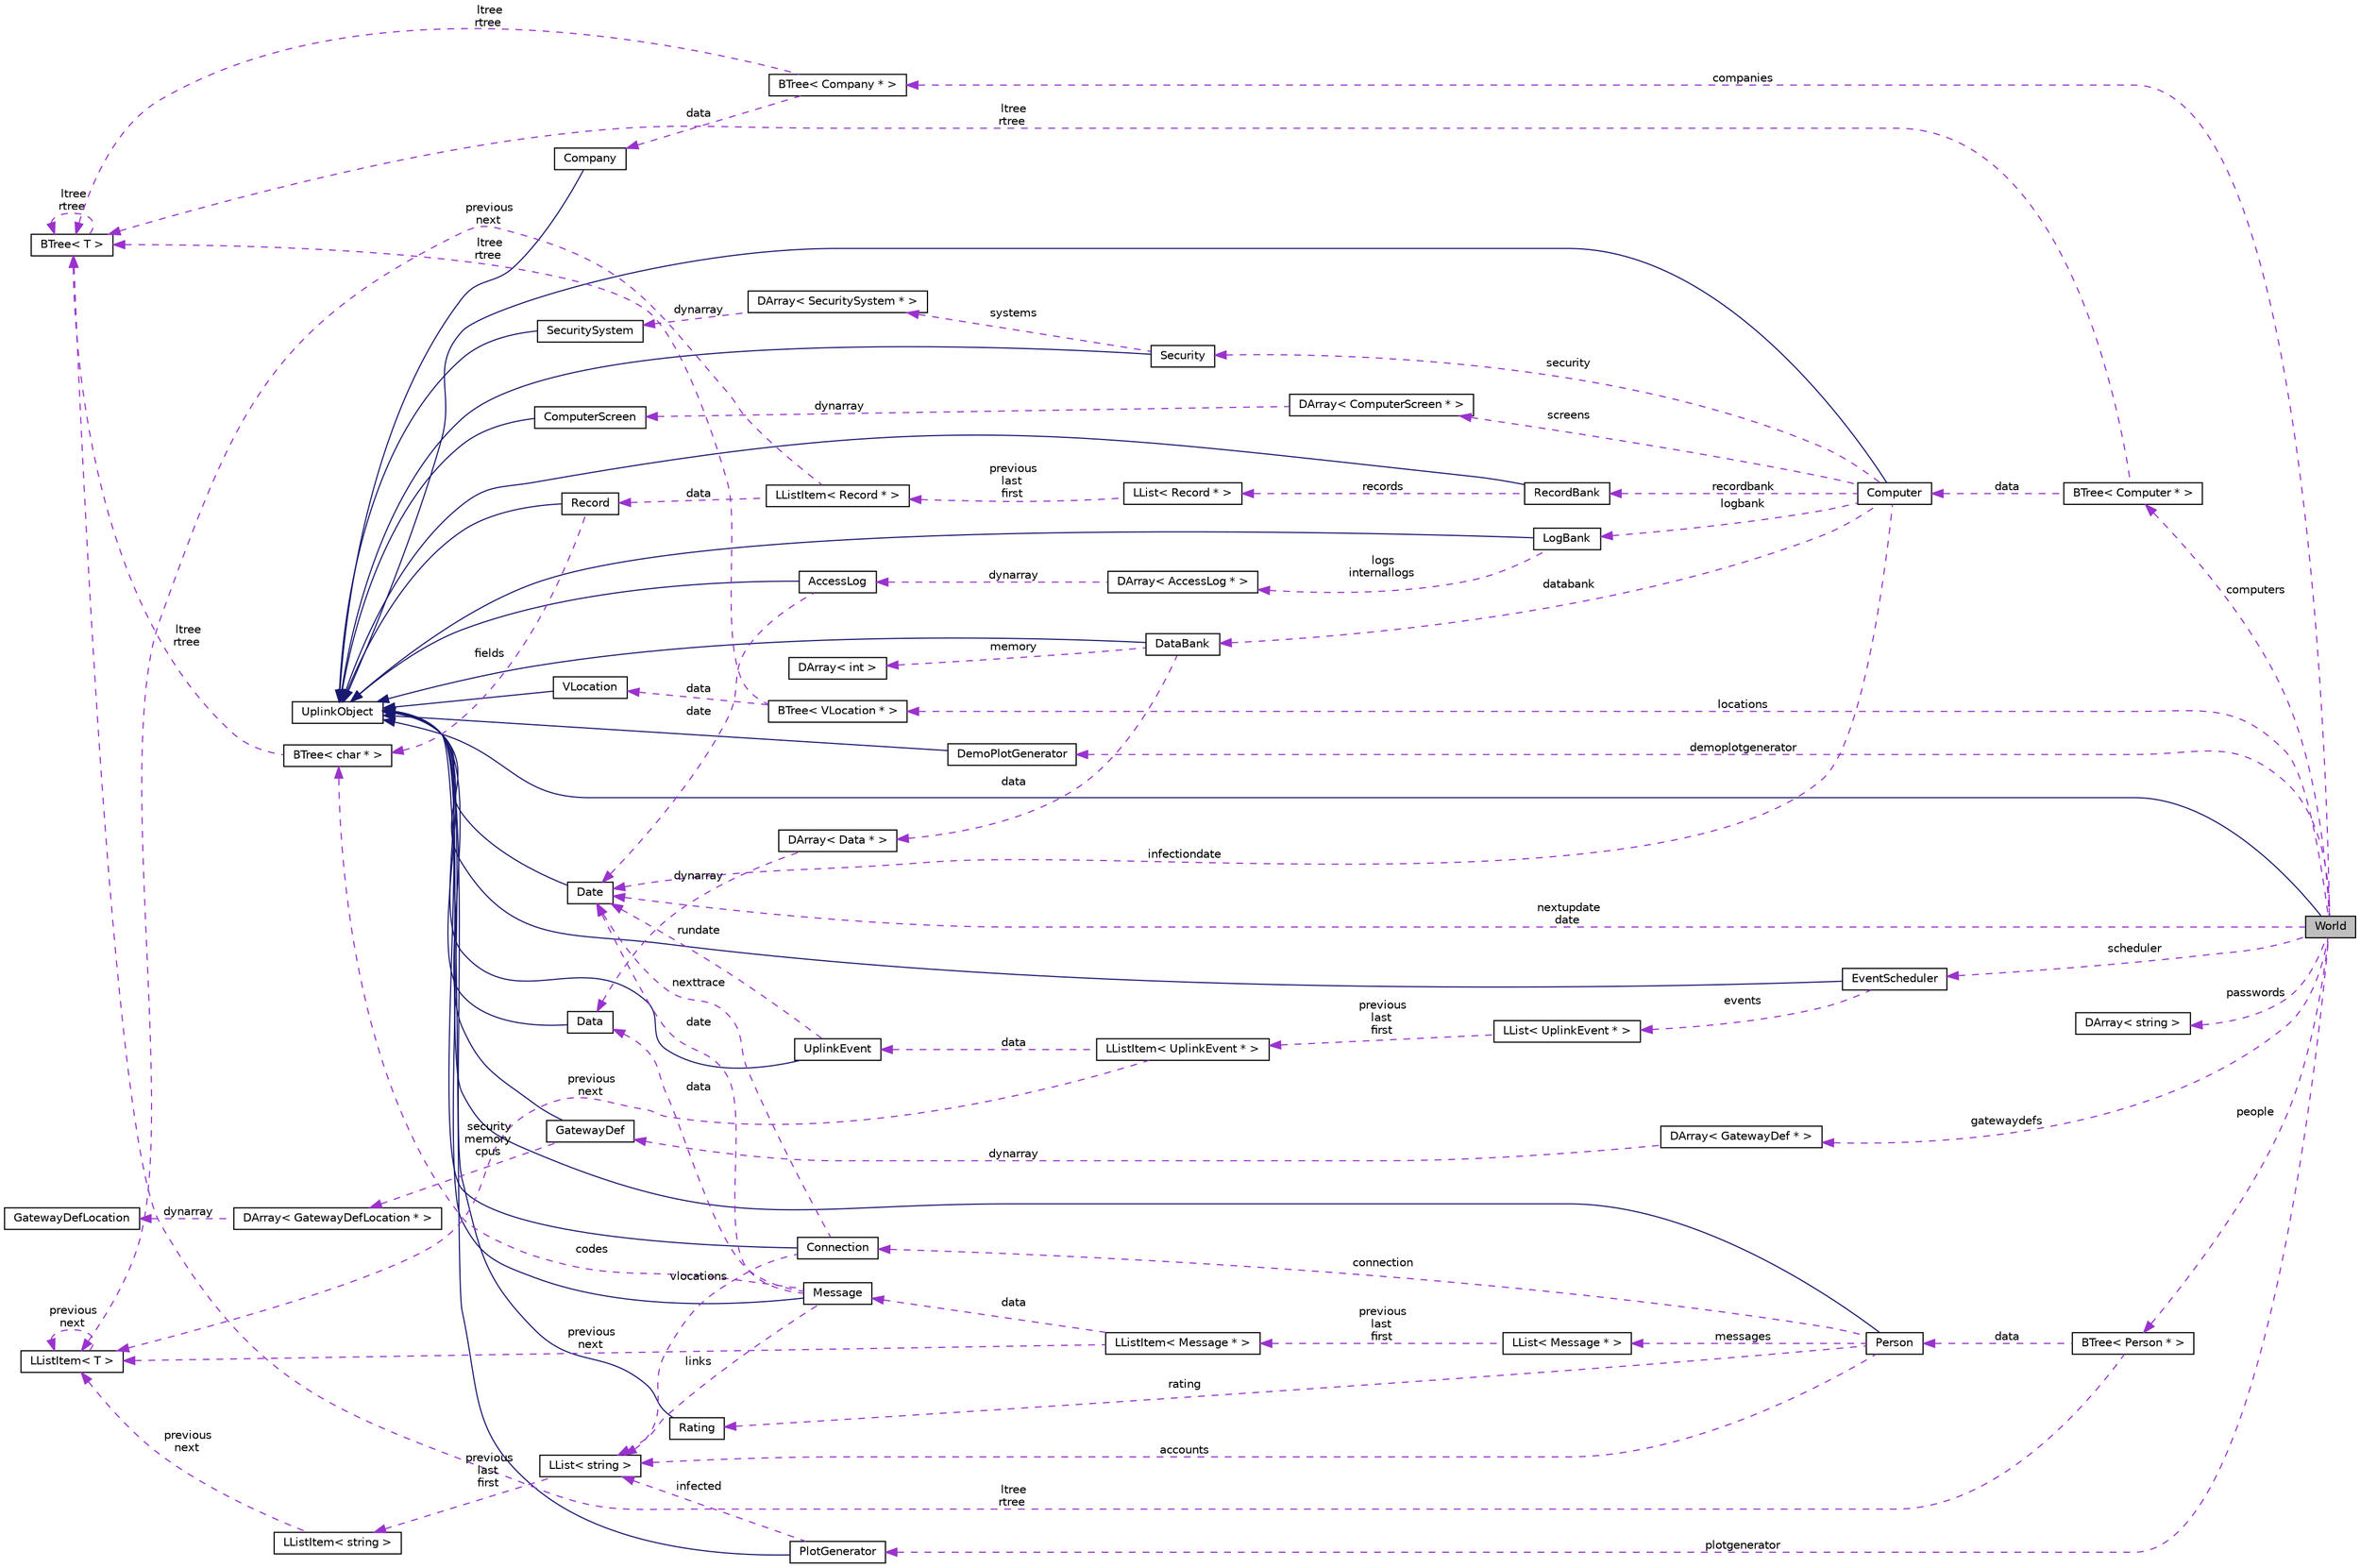 digraph "World"
{
 // LATEX_PDF_SIZE
  edge [fontname="Helvetica",fontsize="10",labelfontname="Helvetica",labelfontsize="10"];
  node [fontname="Helvetica",fontsize="10",shape=record];
  rankdir="LR";
  Node1 [label="World",height=0.2,width=0.4,color="black", fillcolor="grey75", style="filled", fontcolor="black",tooltip=" "];
  Node2 -> Node1 [dir="back",color="midnightblue",fontsize="10",style="solid",fontname="Helvetica"];
  Node2 [label="UplinkObject",height=0.2,width=0.4,color="black", fillcolor="white", style="filled",URL="$classUplinkObject.html",tooltip="UplinkObject base class."];
  Node3 -> Node1 [dir="back",color="darkorchid3",fontsize="10",style="dashed",label=" computers" ,fontname="Helvetica"];
  Node3 [label="BTree\< Computer * \>",height=0.2,width=0.4,color="black", fillcolor="white", style="filled",URL="$classBTree.html",tooltip=" "];
  Node4 -> Node3 [dir="back",color="darkorchid3",fontsize="10",style="dashed",label=" data" ,fontname="Helvetica"];
  Node4 [label="Computer",height=0.2,width=0.4,color="black", fillcolor="white", style="filled",URL="$classComputer.html",tooltip="Computer class object."];
  Node2 -> Node4 [dir="back",color="midnightblue",fontsize="10",style="solid",fontname="Helvetica"];
  Node5 -> Node4 [dir="back",color="darkorchid3",fontsize="10",style="dashed",label=" logbank" ,fontname="Helvetica"];
  Node5 [label="LogBank",height=0.2,width=0.4,color="black", fillcolor="white", style="filled",URL="$classLogBank.html",tooltip=" "];
  Node2 -> Node5 [dir="back",color="midnightblue",fontsize="10",style="solid",fontname="Helvetica"];
  Node6 -> Node5 [dir="back",color="darkorchid3",fontsize="10",style="dashed",label=" logs\ninternallogs" ,fontname="Helvetica"];
  Node6 [label="DArray\< AccessLog * \>",height=0.2,width=0.4,color="black", fillcolor="white", style="filled",URL="$classDArray.html",tooltip=" "];
  Node7 -> Node6 [dir="back",color="darkorchid3",fontsize="10",style="dashed",label=" dynarray" ,fontname="Helvetica"];
  Node7 [label="AccessLog",height=0.2,width=0.4,color="black", fillcolor="white", style="filled",URL="$classAccessLog.html",tooltip=" "];
  Node2 -> Node7 [dir="back",color="midnightblue",fontsize="10",style="solid",fontname="Helvetica"];
  Node8 -> Node7 [dir="back",color="darkorchid3",fontsize="10",style="dashed",label=" date" ,fontname="Helvetica"];
  Node8 [label="Date",height=0.2,width=0.4,color="black", fillcolor="white", style="filled",URL="$classDate.html",tooltip=" "];
  Node2 -> Node8 [dir="back",color="midnightblue",fontsize="10",style="solid",fontname="Helvetica"];
  Node9 -> Node4 [dir="back",color="darkorchid3",fontsize="10",style="dashed",label=" recordbank" ,fontname="Helvetica"];
  Node9 [label="RecordBank",height=0.2,width=0.4,color="black", fillcolor="white", style="filled",URL="$classRecordBank.html",tooltip=" "];
  Node2 -> Node9 [dir="back",color="midnightblue",fontsize="10",style="solid",fontname="Helvetica"];
  Node10 -> Node9 [dir="back",color="darkorchid3",fontsize="10",style="dashed",label=" records" ,fontname="Helvetica"];
  Node10 [label="LList\< Record * \>",height=0.2,width=0.4,color="black", fillcolor="white", style="filled",URL="$classLList.html",tooltip=" "];
  Node11 -> Node10 [dir="back",color="darkorchid3",fontsize="10",style="dashed",label=" previous\nlast\nfirst" ,fontname="Helvetica"];
  Node11 [label="LListItem\< Record * \>",height=0.2,width=0.4,color="black", fillcolor="white", style="filled",URL="$classLListItem.html",tooltip=" "];
  Node12 -> Node11 [dir="back",color="darkorchid3",fontsize="10",style="dashed",label=" data" ,fontname="Helvetica"];
  Node12 [label="Record",height=0.2,width=0.4,color="black", fillcolor="white", style="filled",URL="$classRecord.html",tooltip=" "];
  Node2 -> Node12 [dir="back",color="midnightblue",fontsize="10",style="solid",fontname="Helvetica"];
  Node13 -> Node12 [dir="back",color="darkorchid3",fontsize="10",style="dashed",label=" fields" ,fontname="Helvetica"];
  Node13 [label="BTree\< char * \>",height=0.2,width=0.4,color="black", fillcolor="white", style="filled",URL="$classBTree.html",tooltip=" "];
  Node14 -> Node13 [dir="back",color="darkorchid3",fontsize="10",style="dashed",label=" ltree\nrtree" ,fontname="Helvetica"];
  Node14 [label="BTree\< T \>",height=0.2,width=0.4,color="black", fillcolor="white", style="filled",URL="$classBTree.html",tooltip=" "];
  Node14 -> Node14 [dir="back",color="darkorchid3",fontsize="10",style="dashed",label=" ltree\nrtree" ,fontname="Helvetica"];
  Node15 -> Node11 [dir="back",color="darkorchid3",fontsize="10",style="dashed",label=" previous\nnext" ,fontname="Helvetica"];
  Node15 [label="LListItem\< T \>",height=0.2,width=0.4,color="black", fillcolor="white", style="filled",URL="$classLListItem.html",tooltip=" "];
  Node15 -> Node15 [dir="back",color="darkorchid3",fontsize="10",style="dashed",label=" previous\nnext" ,fontname="Helvetica"];
  Node16 -> Node4 [dir="back",color="darkorchid3",fontsize="10",style="dashed",label=" databank" ,fontname="Helvetica"];
  Node16 [label="DataBank",height=0.2,width=0.4,color="black", fillcolor="white", style="filled",URL="$classDataBank.html",tooltip=" "];
  Node2 -> Node16 [dir="back",color="midnightblue",fontsize="10",style="solid",fontname="Helvetica"];
  Node17 -> Node16 [dir="back",color="darkorchid3",fontsize="10",style="dashed",label=" data" ,fontname="Helvetica"];
  Node17 [label="DArray\< Data * \>",height=0.2,width=0.4,color="black", fillcolor="white", style="filled",URL="$classDArray.html",tooltip=" "];
  Node18 -> Node17 [dir="back",color="darkorchid3",fontsize="10",style="dashed",label=" dynarray" ,fontname="Helvetica"];
  Node18 [label="Data",height=0.2,width=0.4,color="black", fillcolor="white", style="filled",URL="$classData.html",tooltip=" "];
  Node2 -> Node18 [dir="back",color="midnightblue",fontsize="10",style="solid",fontname="Helvetica"];
  Node19 -> Node16 [dir="back",color="darkorchid3",fontsize="10",style="dashed",label=" memory" ,fontname="Helvetica"];
  Node19 [label="DArray\< int \>",height=0.2,width=0.4,color="black", fillcolor="white", style="filled",URL="$classDArray.html",tooltip=" "];
  Node20 -> Node4 [dir="back",color="darkorchid3",fontsize="10",style="dashed",label=" screens" ,fontname="Helvetica"];
  Node20 [label="DArray\< ComputerScreen * \>",height=0.2,width=0.4,color="black", fillcolor="white", style="filled",URL="$classDArray.html",tooltip=" "];
  Node21 -> Node20 [dir="back",color="darkorchid3",fontsize="10",style="dashed",label=" dynarray" ,fontname="Helvetica"];
  Node21 [label="ComputerScreen",height=0.2,width=0.4,color="black", fillcolor="white", style="filled",URL="$classComputerScreen.html",tooltip=" "];
  Node2 -> Node21 [dir="back",color="midnightblue",fontsize="10",style="solid",fontname="Helvetica"];
  Node8 -> Node4 [dir="back",color="darkorchid3",fontsize="10",style="dashed",label=" infectiondate" ,fontname="Helvetica"];
  Node22 -> Node4 [dir="back",color="darkorchid3",fontsize="10",style="dashed",label=" security" ,fontname="Helvetica"];
  Node22 [label="Security",height=0.2,width=0.4,color="black", fillcolor="white", style="filled",URL="$classSecurity.html",tooltip=" "];
  Node2 -> Node22 [dir="back",color="midnightblue",fontsize="10",style="solid",fontname="Helvetica"];
  Node23 -> Node22 [dir="back",color="darkorchid3",fontsize="10",style="dashed",label=" systems" ,fontname="Helvetica"];
  Node23 [label="DArray\< SecuritySystem * \>",height=0.2,width=0.4,color="black", fillcolor="white", style="filled",URL="$classDArray.html",tooltip=" "];
  Node24 -> Node23 [dir="back",color="darkorchid3",fontsize="10",style="dashed",label=" dynarray" ,fontname="Helvetica"];
  Node24 [label="SecuritySystem",height=0.2,width=0.4,color="black", fillcolor="white", style="filled",URL="$classSecuritySystem.html",tooltip=" "];
  Node2 -> Node24 [dir="back",color="midnightblue",fontsize="10",style="solid",fontname="Helvetica"];
  Node14 -> Node3 [dir="back",color="darkorchid3",fontsize="10",style="dashed",label=" ltree\nrtree" ,fontname="Helvetica"];
  Node25 -> Node1 [dir="back",color="darkorchid3",fontsize="10",style="dashed",label=" plotgenerator" ,fontname="Helvetica"];
  Node25 [label="PlotGenerator",height=0.2,width=0.4,color="black", fillcolor="white", style="filled",URL="$classPlotGenerator.html",tooltip=" "];
  Node2 -> Node25 [dir="back",color="midnightblue",fontsize="10",style="solid",fontname="Helvetica"];
  Node26 -> Node25 [dir="back",color="darkorchid3",fontsize="10",style="dashed",label=" infected" ,fontname="Helvetica"];
  Node26 [label="LList\< string \>",height=0.2,width=0.4,color="black", fillcolor="white", style="filled",URL="$classLList.html",tooltip=" "];
  Node27 -> Node26 [dir="back",color="darkorchid3",fontsize="10",style="dashed",label=" previous\nlast\nfirst" ,fontname="Helvetica"];
  Node27 [label="LListItem\< string \>",height=0.2,width=0.4,color="black", fillcolor="white", style="filled",URL="$classLListItem.html",tooltip=" "];
  Node15 -> Node27 [dir="back",color="darkorchid3",fontsize="10",style="dashed",label=" previous\nnext" ,fontname="Helvetica"];
  Node28 -> Node1 [dir="back",color="darkorchid3",fontsize="10",style="dashed",label=" companies" ,fontname="Helvetica"];
  Node28 [label="BTree\< Company * \>",height=0.2,width=0.4,color="black", fillcolor="white", style="filled",URL="$classBTree.html",tooltip=" "];
  Node29 -> Node28 [dir="back",color="darkorchid3",fontsize="10",style="dashed",label=" data" ,fontname="Helvetica"];
  Node29 [label="Company",height=0.2,width=0.4,color="black", fillcolor="white", style="filled",URL="$classCompany.html",tooltip=" "];
  Node2 -> Node29 [dir="back",color="midnightblue",fontsize="10",style="solid",fontname="Helvetica"];
  Node14 -> Node28 [dir="back",color="darkorchid3",fontsize="10",style="dashed",label=" ltree\nrtree" ,fontname="Helvetica"];
  Node30 -> Node1 [dir="back",color="darkorchid3",fontsize="10",style="dashed",label=" locations" ,fontname="Helvetica"];
  Node30 [label="BTree\< VLocation * \>",height=0.2,width=0.4,color="black", fillcolor="white", style="filled",URL="$classBTree.html",tooltip=" "];
  Node31 -> Node30 [dir="back",color="darkorchid3",fontsize="10",style="dashed",label=" data" ,fontname="Helvetica"];
  Node31 [label="VLocation",height=0.2,width=0.4,color="black", fillcolor="white", style="filled",URL="$classVLocation.html",tooltip=" "];
  Node2 -> Node31 [dir="back",color="midnightblue",fontsize="10",style="solid",fontname="Helvetica"];
  Node14 -> Node30 [dir="back",color="darkorchid3",fontsize="10",style="dashed",label=" ltree\nrtree" ,fontname="Helvetica"];
  Node32 -> Node1 [dir="back",color="darkorchid3",fontsize="10",style="dashed",label=" people" ,fontname="Helvetica"];
  Node32 [label="BTree\< Person * \>",height=0.2,width=0.4,color="black", fillcolor="white", style="filled",URL="$classBTree.html",tooltip=" "];
  Node33 -> Node32 [dir="back",color="darkorchid3",fontsize="10",style="dashed",label=" data" ,fontname="Helvetica"];
  Node33 [label="Person",height=0.2,width=0.4,color="black", fillcolor="white", style="filled",URL="$classPerson.html",tooltip=" "];
  Node2 -> Node33 [dir="back",color="midnightblue",fontsize="10",style="solid",fontname="Helvetica"];
  Node26 -> Node33 [dir="back",color="darkorchid3",fontsize="10",style="dashed",label=" accounts" ,fontname="Helvetica"];
  Node34 -> Node33 [dir="back",color="darkorchid3",fontsize="10",style="dashed",label=" messages" ,fontname="Helvetica"];
  Node34 [label="LList\< Message * \>",height=0.2,width=0.4,color="black", fillcolor="white", style="filled",URL="$classLList.html",tooltip=" "];
  Node35 -> Node34 [dir="back",color="darkorchid3",fontsize="10",style="dashed",label=" previous\nlast\nfirst" ,fontname="Helvetica"];
  Node35 [label="LListItem\< Message * \>",height=0.2,width=0.4,color="black", fillcolor="white", style="filled",URL="$classLListItem.html",tooltip=" "];
  Node15 -> Node35 [dir="back",color="darkorchid3",fontsize="10",style="dashed",label=" previous\nnext" ,fontname="Helvetica"];
  Node36 -> Node35 [dir="back",color="darkorchid3",fontsize="10",style="dashed",label=" data" ,fontname="Helvetica"];
  Node36 [label="Message",height=0.2,width=0.4,color="black", fillcolor="white", style="filled",URL="$classMessage.html",tooltip=" "];
  Node2 -> Node36 [dir="back",color="midnightblue",fontsize="10",style="solid",fontname="Helvetica"];
  Node26 -> Node36 [dir="back",color="darkorchid3",fontsize="10",style="dashed",label=" links" ,fontname="Helvetica"];
  Node18 -> Node36 [dir="back",color="darkorchid3",fontsize="10",style="dashed",label=" data" ,fontname="Helvetica"];
  Node8 -> Node36 [dir="back",color="darkorchid3",fontsize="10",style="dashed",label=" date" ,fontname="Helvetica"];
  Node13 -> Node36 [dir="back",color="darkorchid3",fontsize="10",style="dashed",label=" codes" ,fontname="Helvetica"];
  Node37 -> Node33 [dir="back",color="darkorchid3",fontsize="10",style="dashed",label=" rating" ,fontname="Helvetica"];
  Node37 [label="Rating",height=0.2,width=0.4,color="black", fillcolor="white", style="filled",URL="$classRating.html",tooltip=" "];
  Node2 -> Node37 [dir="back",color="midnightblue",fontsize="10",style="solid",fontname="Helvetica"];
  Node38 -> Node33 [dir="back",color="darkorchid3",fontsize="10",style="dashed",label=" connection" ,fontname="Helvetica"];
  Node38 [label="Connection",height=0.2,width=0.4,color="black", fillcolor="white", style="filled",URL="$classConnection.html",tooltip=" "];
  Node2 -> Node38 [dir="back",color="midnightblue",fontsize="10",style="solid",fontname="Helvetica"];
  Node26 -> Node38 [dir="back",color="darkorchid3",fontsize="10",style="dashed",label=" vlocations" ,fontname="Helvetica"];
  Node8 -> Node38 [dir="back",color="darkorchid3",fontsize="10",style="dashed",label=" nexttrace" ,fontname="Helvetica"];
  Node14 -> Node32 [dir="back",color="darkorchid3",fontsize="10",style="dashed",label=" ltree\nrtree" ,fontname="Helvetica"];
  Node39 -> Node1 [dir="back",color="darkorchid3",fontsize="10",style="dashed",label=" passwords" ,fontname="Helvetica"];
  Node39 [label="DArray\< string \>",height=0.2,width=0.4,color="black", fillcolor="white", style="filled",URL="$classDArray.html",tooltip=" "];
  Node40 -> Node1 [dir="back",color="darkorchid3",fontsize="10",style="dashed",label=" scheduler" ,fontname="Helvetica"];
  Node40 [label="EventScheduler",height=0.2,width=0.4,color="black", fillcolor="white", style="filled",URL="$classEventScheduler.html",tooltip="Event Scheduler Class."];
  Node2 -> Node40 [dir="back",color="midnightblue",fontsize="10",style="solid",fontname="Helvetica"];
  Node41 -> Node40 [dir="back",color="darkorchid3",fontsize="10",style="dashed",label=" events" ,fontname="Helvetica"];
  Node41 [label="LList\< UplinkEvent * \>",height=0.2,width=0.4,color="black", fillcolor="white", style="filled",URL="$classLList.html",tooltip=" "];
  Node42 -> Node41 [dir="back",color="darkorchid3",fontsize="10",style="dashed",label=" previous\nlast\nfirst" ,fontname="Helvetica"];
  Node42 [label="LListItem\< UplinkEvent * \>",height=0.2,width=0.4,color="black", fillcolor="white", style="filled",URL="$classLListItem.html",tooltip=" "];
  Node43 -> Node42 [dir="back",color="darkorchid3",fontsize="10",style="dashed",label=" data" ,fontname="Helvetica"];
  Node43 [label="UplinkEvent",height=0.2,width=0.4,color="black", fillcolor="white", style="filled",URL="$classUplinkEvent.html",tooltip="Uplink Event object."];
  Node2 -> Node43 [dir="back",color="midnightblue",fontsize="10",style="solid",fontname="Helvetica"];
  Node8 -> Node43 [dir="back",color="darkorchid3",fontsize="10",style="dashed",label=" rundate" ,fontname="Helvetica"];
  Node15 -> Node42 [dir="back",color="darkorchid3",fontsize="10",style="dashed",label=" previous\nnext" ,fontname="Helvetica"];
  Node8 -> Node1 [dir="back",color="darkorchid3",fontsize="10",style="dashed",label=" nextupdate\ndate" ,fontname="Helvetica"];
  Node44 -> Node1 [dir="back",color="darkorchid3",fontsize="10",style="dashed",label=" demoplotgenerator" ,fontname="Helvetica"];
  Node44 [label="DemoPlotGenerator",height=0.2,width=0.4,color="black", fillcolor="white", style="filled",URL="$classDemoPlotGenerator.html",tooltip=" "];
  Node2 -> Node44 [dir="back",color="midnightblue",fontsize="10",style="solid",fontname="Helvetica"];
  Node45 -> Node1 [dir="back",color="darkorchid3",fontsize="10",style="dashed",label=" gatewaydefs" ,fontname="Helvetica"];
  Node45 [label="DArray\< GatewayDef * \>",height=0.2,width=0.4,color="black", fillcolor="white", style="filled",URL="$classDArray.html",tooltip=" "];
  Node46 -> Node45 [dir="back",color="darkorchid3",fontsize="10",style="dashed",label=" dynarray" ,fontname="Helvetica"];
  Node46 [label="GatewayDef",height=0.2,width=0.4,color="black", fillcolor="white", style="filled",URL="$classGatewayDef.html",tooltip=" "];
  Node2 -> Node46 [dir="back",color="midnightblue",fontsize="10",style="solid",fontname="Helvetica"];
  Node47 -> Node46 [dir="back",color="darkorchid3",fontsize="10",style="dashed",label=" security\nmemory\ncpus" ,fontname="Helvetica"];
  Node47 [label="DArray\< GatewayDefLocation * \>",height=0.2,width=0.4,color="black", fillcolor="white", style="filled",URL="$classDArray.html",tooltip=" "];
  Node48 -> Node47 [dir="back",color="darkorchid3",fontsize="10",style="dashed",label=" dynarray" ,fontname="Helvetica"];
  Node48 [label="GatewayDefLocation",height=0.2,width=0.4,color="black", fillcolor="white", style="filled",URL="$structGatewayDefLocation.html",tooltip=" "];
}
